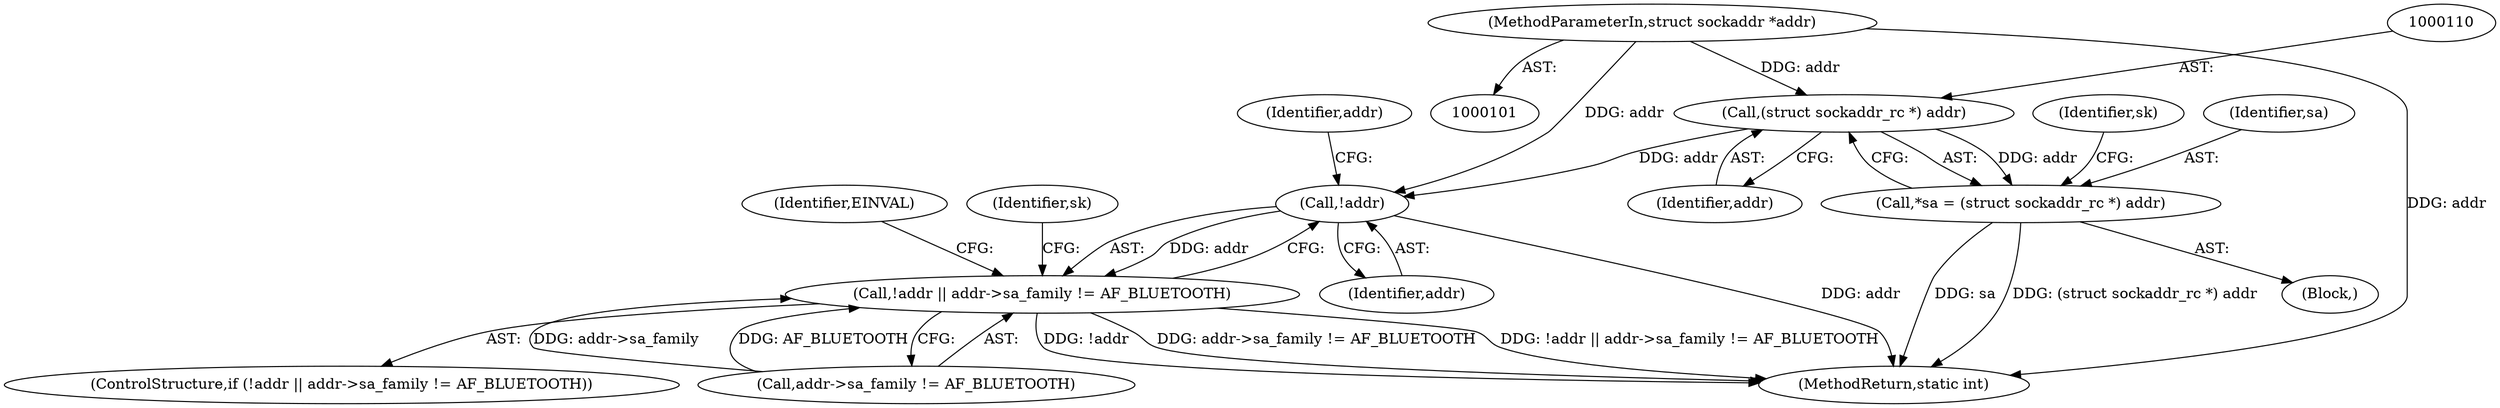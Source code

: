 digraph "1_linux_951b6a0717db97ce420547222647bcc40bf1eacd@del" {
"1000109" [label="(Call,(struct sockaddr_rc *) addr)"];
"1000103" [label="(MethodParameterIn,struct sockaddr *addr)"];
"1000107" [label="(Call,*sa = (struct sockaddr_rc *) addr)"];
"1000137" [label="(Call,!addr)"];
"1000136" [label="(Call,!addr || addr->sa_family != AF_BLUETOOTH)"];
"1000139" [label="(Call,addr->sa_family != AF_BLUETOOTH)"];
"1000225" [label="(MethodReturn,static int)"];
"1000146" [label="(Identifier,EINVAL)"];
"1000107" [label="(Call,*sa = (struct sockaddr_rc *) addr)"];
"1000114" [label="(Identifier,sk)"];
"1000148" [label="(Identifier,sk)"];
"1000105" [label="(Block,)"];
"1000136" [label="(Call,!addr || addr->sa_family != AF_BLUETOOTH)"];
"1000111" [label="(Identifier,addr)"];
"1000141" [label="(Identifier,addr)"];
"1000103" [label="(MethodParameterIn,struct sockaddr *addr)"];
"1000109" [label="(Call,(struct sockaddr_rc *) addr)"];
"1000138" [label="(Identifier,addr)"];
"1000135" [label="(ControlStructure,if (!addr || addr->sa_family != AF_BLUETOOTH))"];
"1000108" [label="(Identifier,sa)"];
"1000137" [label="(Call,!addr)"];
"1000109" -> "1000107"  [label="AST: "];
"1000109" -> "1000111"  [label="CFG: "];
"1000110" -> "1000109"  [label="AST: "];
"1000111" -> "1000109"  [label="AST: "];
"1000107" -> "1000109"  [label="CFG: "];
"1000109" -> "1000107"  [label="DDG: addr"];
"1000103" -> "1000109"  [label="DDG: addr"];
"1000109" -> "1000137"  [label="DDG: addr"];
"1000103" -> "1000101"  [label="AST: "];
"1000103" -> "1000225"  [label="DDG: addr"];
"1000103" -> "1000137"  [label="DDG: addr"];
"1000107" -> "1000105"  [label="AST: "];
"1000108" -> "1000107"  [label="AST: "];
"1000114" -> "1000107"  [label="CFG: "];
"1000107" -> "1000225"  [label="DDG: sa"];
"1000107" -> "1000225"  [label="DDG: (struct sockaddr_rc *) addr"];
"1000137" -> "1000136"  [label="AST: "];
"1000137" -> "1000138"  [label="CFG: "];
"1000138" -> "1000137"  [label="AST: "];
"1000141" -> "1000137"  [label="CFG: "];
"1000136" -> "1000137"  [label="CFG: "];
"1000137" -> "1000225"  [label="DDG: addr"];
"1000137" -> "1000136"  [label="DDG: addr"];
"1000136" -> "1000135"  [label="AST: "];
"1000136" -> "1000139"  [label="CFG: "];
"1000139" -> "1000136"  [label="AST: "];
"1000146" -> "1000136"  [label="CFG: "];
"1000148" -> "1000136"  [label="CFG: "];
"1000136" -> "1000225"  [label="DDG: addr->sa_family != AF_BLUETOOTH"];
"1000136" -> "1000225"  [label="DDG: !addr || addr->sa_family != AF_BLUETOOTH"];
"1000136" -> "1000225"  [label="DDG: !addr"];
"1000139" -> "1000136"  [label="DDG: addr->sa_family"];
"1000139" -> "1000136"  [label="DDG: AF_BLUETOOTH"];
}
